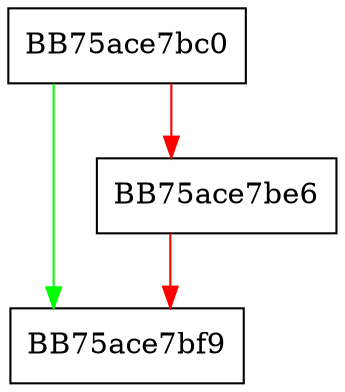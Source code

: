 digraph _Do_call {
  node [shape="box"];
  graph [splines=ortho];
  BB75ace7bc0 -> BB75ace7bf9 [color="green"];
  BB75ace7bc0 -> BB75ace7be6 [color="red"];
  BB75ace7be6 -> BB75ace7bf9 [color="red"];
}